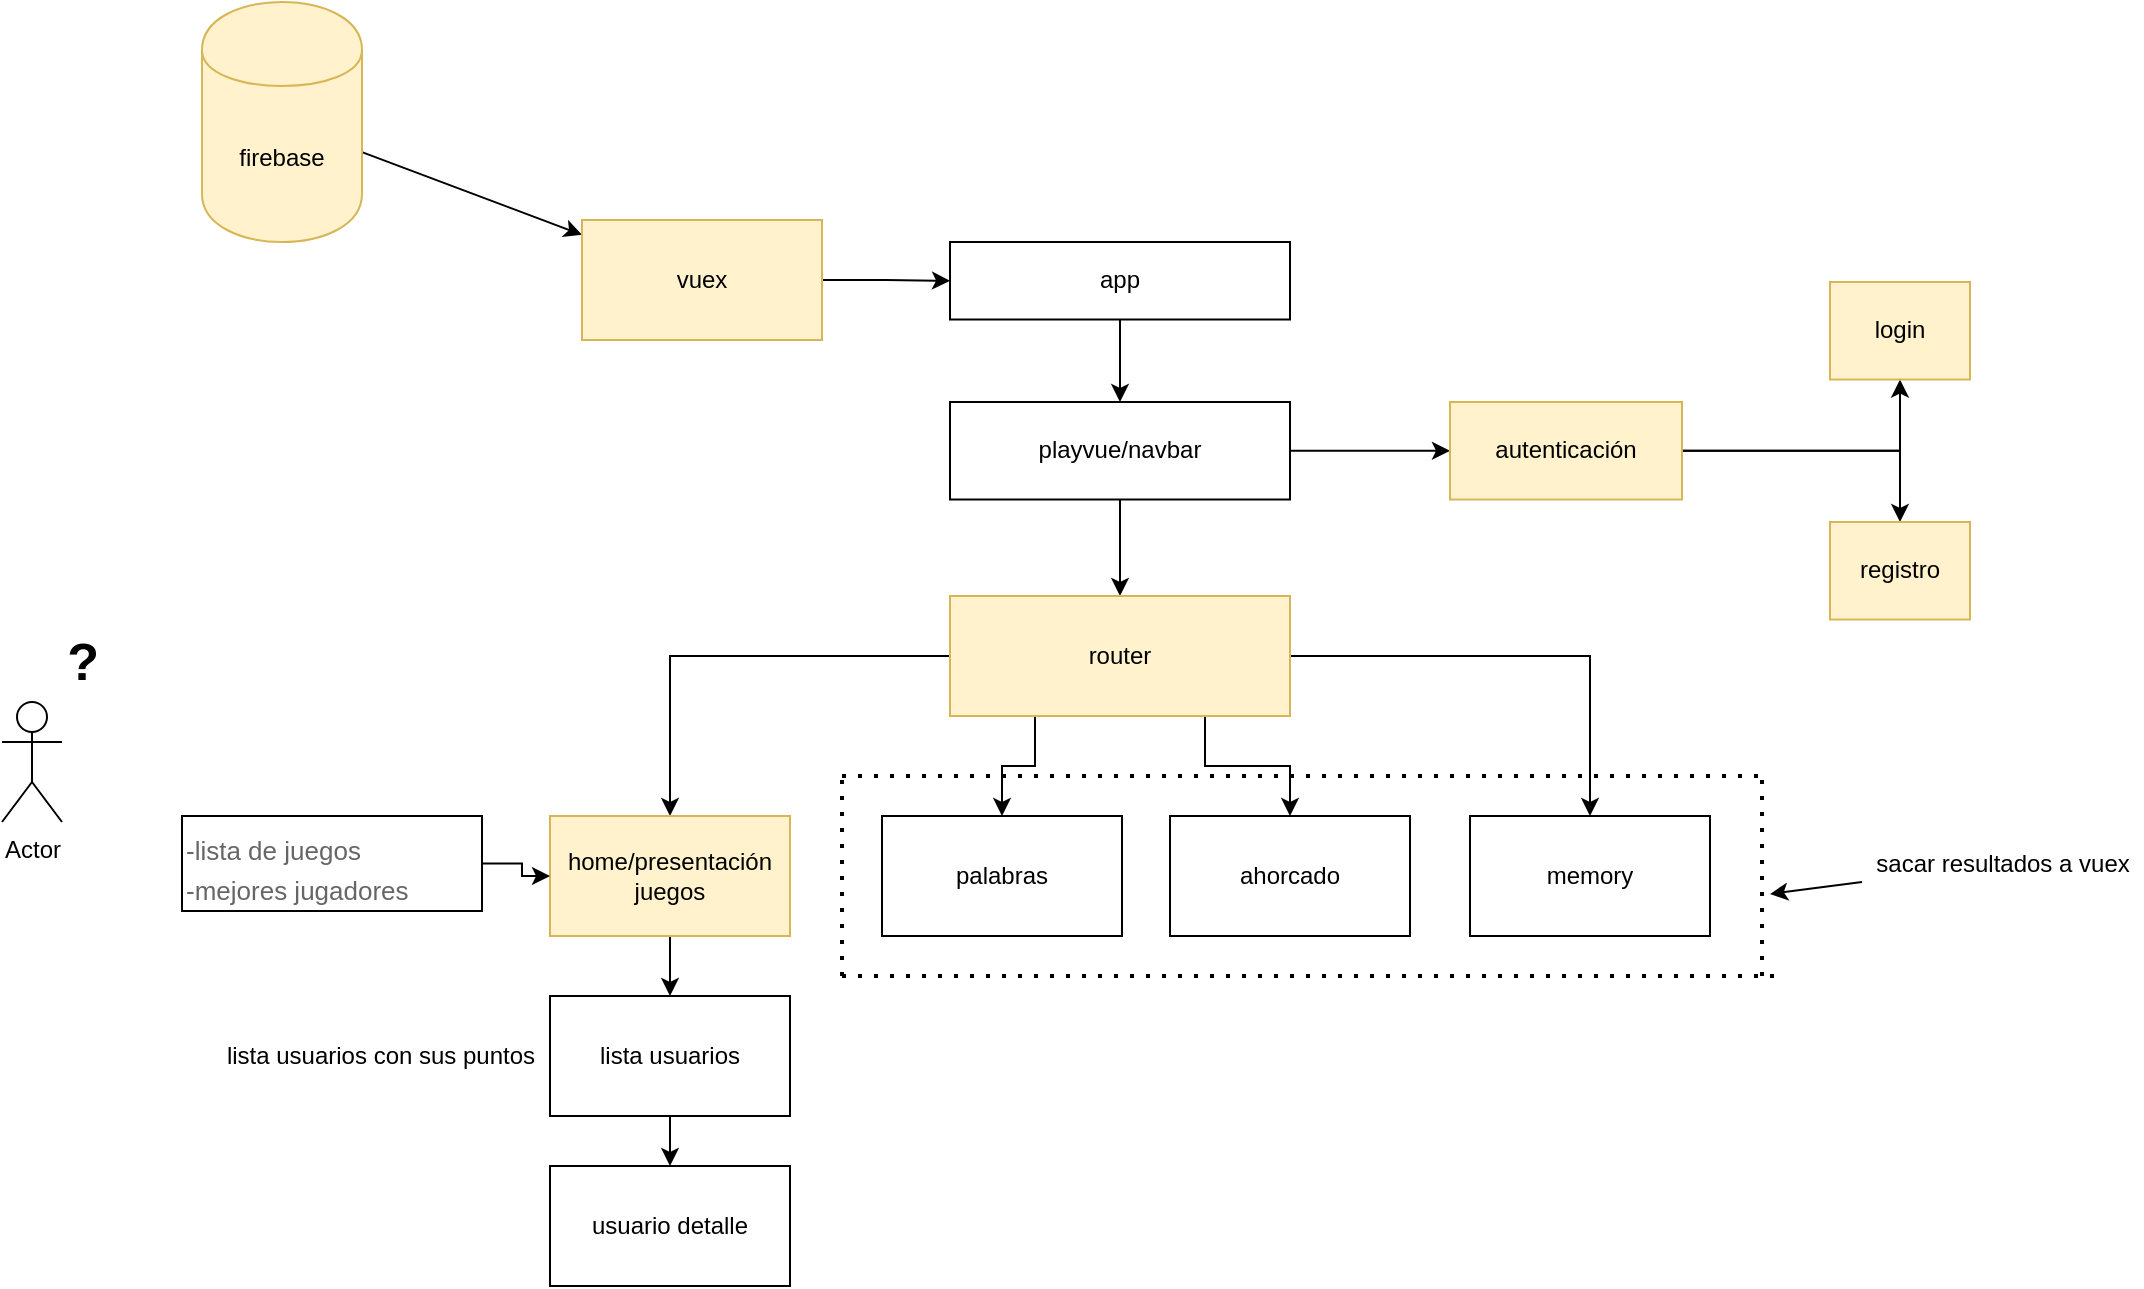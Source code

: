 <mxfile version="13.4.4" type="device"><diagram id="Yz65JsmCdJeHMyzT-jQj" name="Página-1"><mxGraphModel dx="1913" dy="755" grid="1" gridSize="10" guides="1" tooltips="1" connect="1" arrows="1" fold="1" page="1" pageScale="1" pageWidth="827" pageHeight="1169" math="0" shadow="0"><root><mxCell id="0"/><mxCell id="1" parent="0"/><mxCell id="ZxifCQnTWuXK_v8yMoZk-3" value="" style="edgeStyle=orthogonalEdgeStyle;rounded=0;orthogonalLoop=1;jettySize=auto;html=1;" parent="1" source="ZxifCQnTWuXK_v8yMoZk-1" target="ZxifCQnTWuXK_v8yMoZk-2" edge="1"><mxGeometry relative="1" as="geometry"/></mxCell><mxCell id="ZxifCQnTWuXK_v8yMoZk-1" value="app" style="rounded=0;whiteSpace=wrap;html=1;" parent="1" vertex="1"><mxGeometry x="-96" y="300" width="170" height="38.75" as="geometry"/></mxCell><mxCell id="ZxifCQnTWuXK_v8yMoZk-5" value="" style="edgeStyle=orthogonalEdgeStyle;rounded=0;orthogonalLoop=1;jettySize=auto;html=1;" parent="1" source="ZxifCQnTWuXK_v8yMoZk-2" target="ZxifCQnTWuXK_v8yMoZk-4" edge="1"><mxGeometry relative="1" as="geometry"/></mxCell><mxCell id="ZxifCQnTWuXK_v8yMoZk-25" value="" style="edgeStyle=orthogonalEdgeStyle;rounded=0;orthogonalLoop=1;jettySize=auto;html=1;" parent="1" source="ZxifCQnTWuXK_v8yMoZk-2" target="ZxifCQnTWuXK_v8yMoZk-24" edge="1"><mxGeometry relative="1" as="geometry"/></mxCell><mxCell id="ZxifCQnTWuXK_v8yMoZk-2" value="playvue/navbar" style="rounded=0;whiteSpace=wrap;html=1;" parent="1" vertex="1"><mxGeometry x="-96" y="380" width="170" height="48.75" as="geometry"/></mxCell><mxCell id="edUMX0zz53sqkmaqKSVN-13" value="" style="edgeStyle=orthogonalEdgeStyle;rounded=0;orthogonalLoop=1;jettySize=auto;html=1;" parent="1" source="ZxifCQnTWuXK_v8yMoZk-24" target="edUMX0zz53sqkmaqKSVN-12" edge="1"><mxGeometry relative="1" as="geometry"/></mxCell><mxCell id="edUMX0zz53sqkmaqKSVN-15" value="" style="edgeStyle=orthogonalEdgeStyle;rounded=0;orthogonalLoop=1;jettySize=auto;html=1;" parent="1" source="ZxifCQnTWuXK_v8yMoZk-24" target="edUMX0zz53sqkmaqKSVN-14" edge="1"><mxGeometry relative="1" as="geometry"/></mxCell><mxCell id="ZxifCQnTWuXK_v8yMoZk-24" value="autenticación" style="rounded=0;whiteSpace=wrap;html=1;fillColor=#fff2cc;strokeColor=#d6b656;" parent="1" vertex="1"><mxGeometry x="154" y="380" width="116" height="48.75" as="geometry"/></mxCell><mxCell id="edUMX0zz53sqkmaqKSVN-14" value="registro" style="rounded=0;whiteSpace=wrap;html=1;fillColor=#fff2cc;strokeColor=#d6b656;" parent="1" vertex="1"><mxGeometry x="344" y="440" width="70" height="48.75" as="geometry"/></mxCell><mxCell id="edUMX0zz53sqkmaqKSVN-12" value="login" style="rounded=0;whiteSpace=wrap;html=1;fillColor=#fff2cc;strokeColor=#d6b656;" parent="1" vertex="1"><mxGeometry x="344" y="320" width="70" height="48.75" as="geometry"/></mxCell><mxCell id="ZxifCQnTWuXK_v8yMoZk-11" style="edgeStyle=orthogonalEdgeStyle;rounded=0;orthogonalLoop=1;jettySize=auto;html=1;entryX=0.5;entryY=0;entryDx=0;entryDy=0;" parent="1" source="ZxifCQnTWuXK_v8yMoZk-4" target="ZxifCQnTWuXK_v8yMoZk-7" edge="1"><mxGeometry relative="1" as="geometry"/></mxCell><mxCell id="ZxifCQnTWuXK_v8yMoZk-12" style="edgeStyle=orthogonalEdgeStyle;rounded=0;orthogonalLoop=1;jettySize=auto;html=1;exitX=0.25;exitY=1;exitDx=0;exitDy=0;" parent="1" source="ZxifCQnTWuXK_v8yMoZk-4" target="ZxifCQnTWuXK_v8yMoZk-8" edge="1"><mxGeometry relative="1" as="geometry"/></mxCell><mxCell id="ZxifCQnTWuXK_v8yMoZk-13" style="edgeStyle=orthogonalEdgeStyle;rounded=0;orthogonalLoop=1;jettySize=auto;html=1;exitX=0.75;exitY=1;exitDx=0;exitDy=0;" parent="1" source="ZxifCQnTWuXK_v8yMoZk-4" target="ZxifCQnTWuXK_v8yMoZk-9" edge="1"><mxGeometry relative="1" as="geometry"/></mxCell><mxCell id="ZxifCQnTWuXK_v8yMoZk-14" style="edgeStyle=orthogonalEdgeStyle;rounded=0;orthogonalLoop=1;jettySize=auto;html=1;exitX=1;exitY=0.5;exitDx=0;exitDy=0;" parent="1" source="ZxifCQnTWuXK_v8yMoZk-4" target="ZxifCQnTWuXK_v8yMoZk-10" edge="1"><mxGeometry relative="1" as="geometry"/></mxCell><mxCell id="ZxifCQnTWuXK_v8yMoZk-4" value="router" style="rounded=0;whiteSpace=wrap;html=1;fillColor=#fff2cc;strokeColor=#d6b656;" parent="1" vertex="1"><mxGeometry x="-96" y="477" width="170" height="60" as="geometry"/></mxCell><mxCell id="ZxifCQnTWuXK_v8yMoZk-16" value="" style="edgeStyle=orthogonalEdgeStyle;rounded=0;orthogonalLoop=1;jettySize=auto;html=1;" parent="1" source="ZxifCQnTWuXK_v8yMoZk-7" target="ZxifCQnTWuXK_v8yMoZk-15" edge="1"><mxGeometry relative="1" as="geometry"/></mxCell><mxCell id="ZxifCQnTWuXK_v8yMoZk-7" value="home/presentación&lt;br&gt;juegos" style="rounded=0;whiteSpace=wrap;html=1;fillColor=#fff2cc;strokeColor=#d6b656;" parent="1" vertex="1"><mxGeometry x="-296" y="587" width="120" height="60" as="geometry"/></mxCell><mxCell id="ZxifCQnTWuXK_v8yMoZk-21" value="" style="edgeStyle=orthogonalEdgeStyle;rounded=0;orthogonalLoop=1;jettySize=auto;html=1;" parent="1" source="ZxifCQnTWuXK_v8yMoZk-15" target="ZxifCQnTWuXK_v8yMoZk-20" edge="1"><mxGeometry relative="1" as="geometry"/></mxCell><mxCell id="ZxifCQnTWuXK_v8yMoZk-15" value="lista usuarios" style="rounded=0;whiteSpace=wrap;html=1;" parent="1" vertex="1"><mxGeometry x="-296" y="677" width="120" height="60" as="geometry"/></mxCell><mxCell id="ZxifCQnTWuXK_v8yMoZk-20" value="usuario detalle" style="rounded=0;whiteSpace=wrap;html=1;" parent="1" vertex="1"><mxGeometry x="-296" y="762" width="120" height="60" as="geometry"/></mxCell><mxCell id="ZxifCQnTWuXK_v8yMoZk-8" value="palabras" style="rounded=0;whiteSpace=wrap;html=1;" parent="1" vertex="1"><mxGeometry x="-130" y="587" width="120" height="60" as="geometry"/></mxCell><mxCell id="ZxifCQnTWuXK_v8yMoZk-9" value="ahorcado" style="rounded=0;whiteSpace=wrap;html=1;" parent="1" vertex="1"><mxGeometry x="14" y="587" width="120" height="60" as="geometry"/></mxCell><mxCell id="ZxifCQnTWuXK_v8yMoZk-10" value="memory" style="rounded=0;whiteSpace=wrap;html=1;" parent="1" vertex="1"><mxGeometry x="164" y="587" width="120" height="60" as="geometry"/></mxCell><mxCell id="ZxifCQnTWuXK_v8yMoZk-19" value="lista usuarios con sus puntos" style="text;html=1;align=center;verticalAlign=middle;resizable=0;points=[];autosize=1;" parent="1" vertex="1"><mxGeometry x="-466" y="697" width="170" height="20" as="geometry"/></mxCell><mxCell id="edUMX0zz53sqkmaqKSVN-4" value="" style="rounded=0;orthogonalLoop=1;jettySize=auto;html=1;" parent="1" source="ZxifCQnTWuXK_v8yMoZk-22" target="edUMX0zz53sqkmaqKSVN-3" edge="1"><mxGeometry relative="1" as="geometry"/></mxCell><mxCell id="ZxifCQnTWuXK_v8yMoZk-22" value="firebase" style="shape=cylinder;whiteSpace=wrap;html=1;boundedLbl=1;backgroundOutline=1;fillColor=#fff2cc;strokeColor=#d6b656;" parent="1" vertex="1"><mxGeometry x="-470" y="180" width="80" height="120" as="geometry"/></mxCell><mxCell id="edUMX0zz53sqkmaqKSVN-5" value="" style="edgeStyle=orthogonalEdgeStyle;rounded=0;orthogonalLoop=1;jettySize=auto;html=1;" parent="1" source="edUMX0zz53sqkmaqKSVN-3" target="ZxifCQnTWuXK_v8yMoZk-1" edge="1"><mxGeometry relative="1" as="geometry"/></mxCell><mxCell id="edUMX0zz53sqkmaqKSVN-3" value="vuex" style="rounded=0;whiteSpace=wrap;html=1;fillColor=#fff2cc;strokeColor=#d6b656;" parent="1" vertex="1"><mxGeometry x="-280" y="289" width="120" height="60" as="geometry"/></mxCell><mxCell id="edUMX0zz53sqkmaqKSVN-6" value="" style="endArrow=none;dashed=1;html=1;dashPattern=1 3;strokeWidth=2;" parent="1" edge="1"><mxGeometry width="50" height="50" relative="1" as="geometry"><mxPoint x="-150" y="567" as="sourcePoint"/><mxPoint x="310" y="567" as="targetPoint"/></mxGeometry></mxCell><mxCell id="edUMX0zz53sqkmaqKSVN-7" value="" style="endArrow=none;dashed=1;html=1;dashPattern=1 3;strokeWidth=2;" parent="1" edge="1"><mxGeometry width="50" height="50" relative="1" as="geometry"><mxPoint x="-150" y="667" as="sourcePoint"/><mxPoint x="-150" y="567" as="targetPoint"/></mxGeometry></mxCell><mxCell id="edUMX0zz53sqkmaqKSVN-8" value="" style="endArrow=none;dashed=1;html=1;dashPattern=1 3;strokeWidth=2;" parent="1" edge="1"><mxGeometry width="50" height="50" relative="1" as="geometry"><mxPoint x="-150" y="667" as="sourcePoint"/><mxPoint x="320" y="667" as="targetPoint"/></mxGeometry></mxCell><mxCell id="edUMX0zz53sqkmaqKSVN-9" value="sacar resultados a vuex" style="text;html=1;align=center;verticalAlign=middle;resizable=0;points=[];autosize=1;" parent="1" vertex="1"><mxGeometry x="360" y="600.75" width="140" height="20" as="geometry"/></mxCell><mxCell id="edUMX0zz53sqkmaqKSVN-10" value="" style="endArrow=classic;html=1;" parent="1" source="edUMX0zz53sqkmaqKSVN-9" edge="1"><mxGeometry width="50" height="50" relative="1" as="geometry"><mxPoint x="344" y="623" as="sourcePoint"/><mxPoint x="314" y="626" as="targetPoint"/></mxGeometry></mxCell><mxCell id="edUMX0zz53sqkmaqKSVN-11" value="" style="endArrow=none;dashed=1;html=1;dashPattern=1 3;strokeWidth=2;" parent="1" edge="1"><mxGeometry width="50" height="50" relative="1" as="geometry"><mxPoint x="310" y="667" as="sourcePoint"/><mxPoint x="310" y="567" as="targetPoint"/></mxGeometry></mxCell><mxCell id="edUMX0zz53sqkmaqKSVN-16" value="Actor" style="shape=umlActor;verticalLabelPosition=bottom;verticalAlign=top;html=1;outlineConnect=0;" parent="1" vertex="1"><mxGeometry x="-570" y="530" width="30" height="60" as="geometry"/></mxCell><mxCell id="edUMX0zz53sqkmaqKSVN-17" value="&lt;font style=&quot;font-size: 26px&quot;&gt;&lt;b&gt;?&lt;/b&gt;&lt;/font&gt;" style="text;html=1;align=center;verticalAlign=middle;resizable=0;points=[];autosize=1;" parent="1" vertex="1"><mxGeometry x="-545" y="500" width="30" height="20" as="geometry"/></mxCell><mxCell id="edUMX0zz53sqkmaqKSVN-20" value="" style="edgeStyle=orthogonalEdgeStyle;rounded=0;orthogonalLoop=1;jettySize=auto;html=1;" parent="1" source="edUMX0zz53sqkmaqKSVN-19" target="ZxifCQnTWuXK_v8yMoZk-7" edge="1"><mxGeometry relative="1" as="geometry"/></mxCell><mxCell id="edUMX0zz53sqkmaqKSVN-19" value="&lt;font style=&quot;font-size: 13px&quot;&gt;-lista de juegos&lt;br&gt;-mejores jugadores&lt;br&gt;&lt;/font&gt;" style="strokeWidth=1;shadow=0;dashed=0;align=center;html=1;shape=mxgraph.mockup.text.bulletedList;textColor=#666666;mainText=,,,,;textSize=17;bulletStyle=none;fillColor=none;align=left;verticalAlign=top;fontSize=17;fontColor=#666666;" parent="1" vertex="1"><mxGeometry x="-480" y="587" width="150" height="47.5" as="geometry"/></mxCell></root></mxGraphModel></diagram></mxfile>